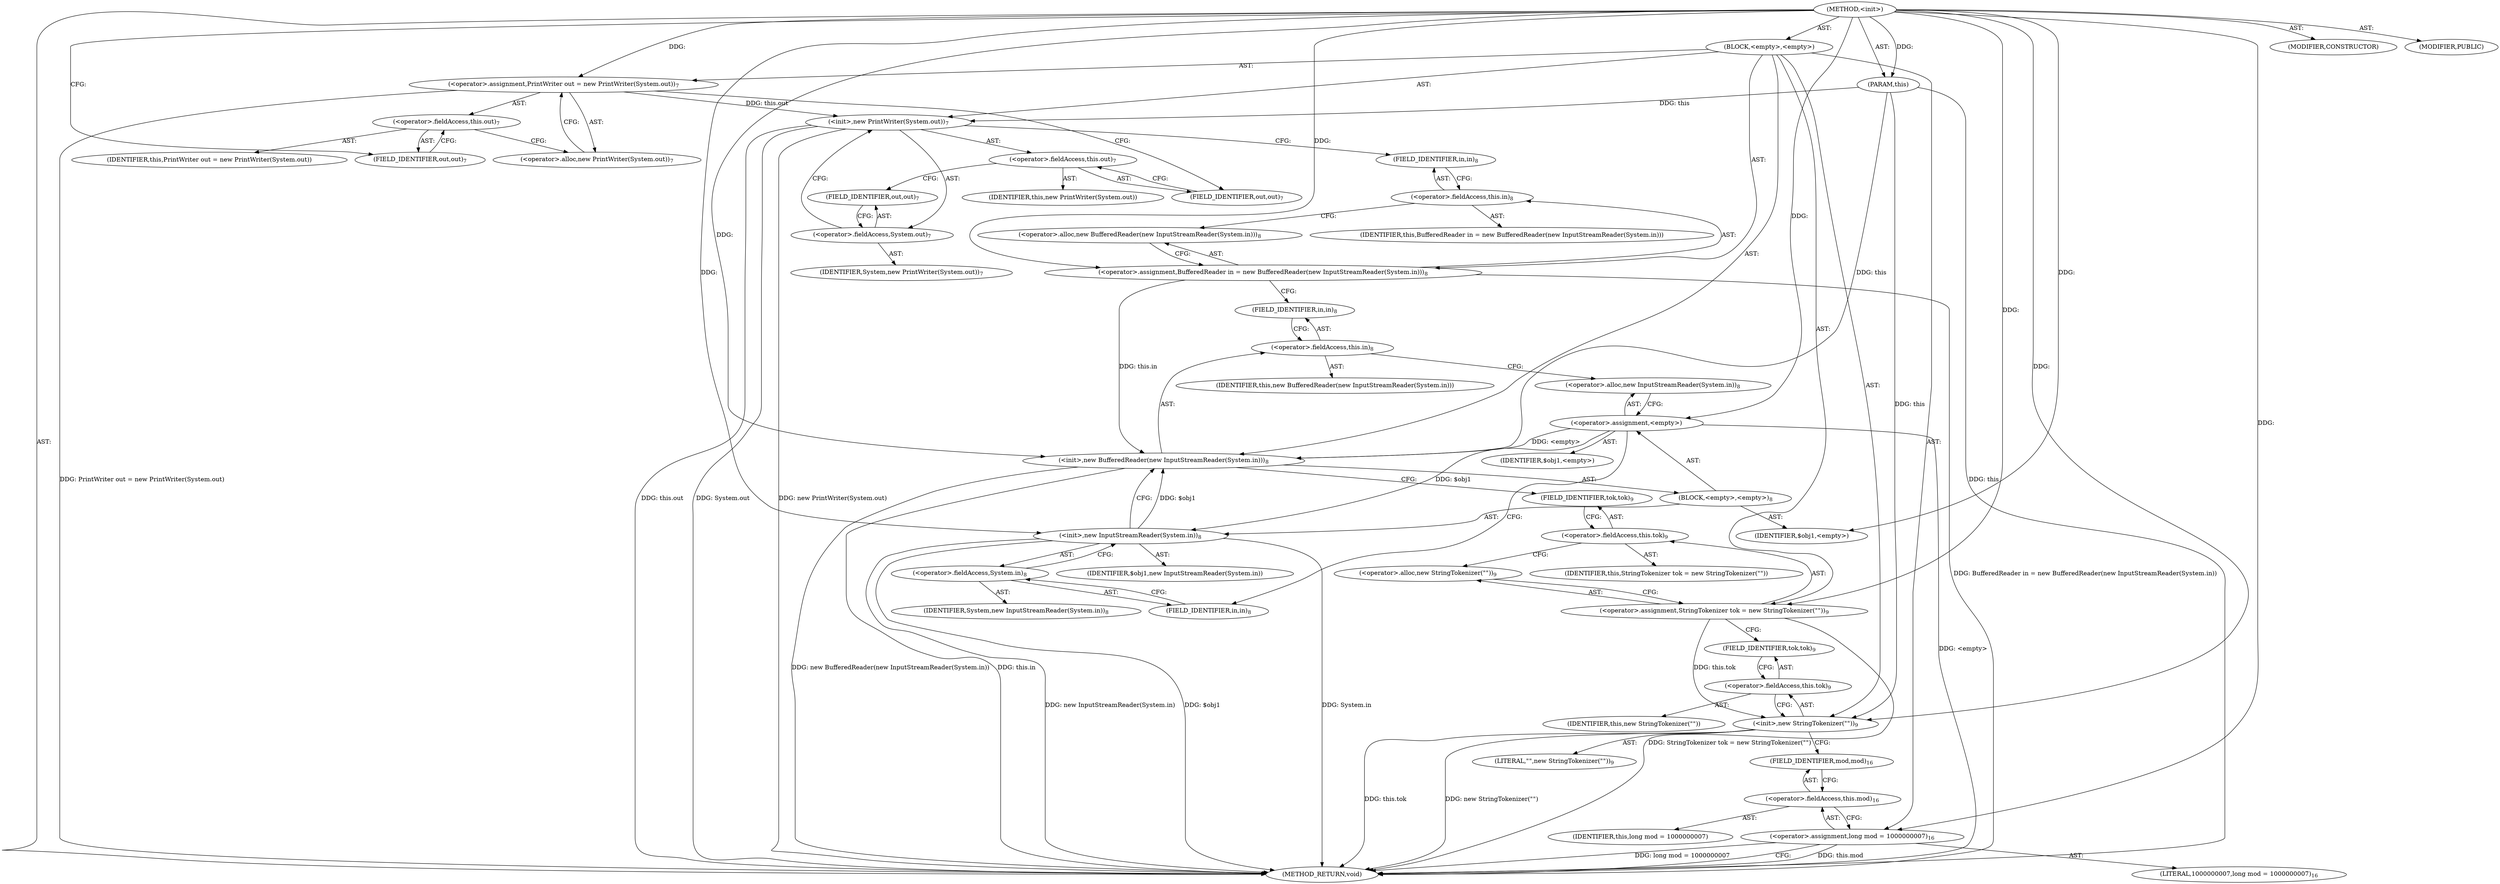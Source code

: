 digraph "&lt;init&gt;" {  
"163" [label = <(METHOD,&lt;init&gt;)> ]
"164" [label = <(PARAM,this)> ]
"165" [label = <(BLOCK,&lt;empty&gt;,&lt;empty&gt;)> ]
"166" [label = <(&lt;operator&gt;.assignment,PrintWriter out = new PrintWriter(System.out))<SUB>7</SUB>> ]
"167" [label = <(&lt;operator&gt;.fieldAccess,this.out)<SUB>7</SUB>> ]
"168" [label = <(IDENTIFIER,this,PrintWriter out = new PrintWriter(System.out))> ]
"169" [label = <(FIELD_IDENTIFIER,out,out)<SUB>7</SUB>> ]
"170" [label = <(&lt;operator&gt;.alloc,new PrintWriter(System.out))<SUB>7</SUB>> ]
"171" [label = <(&lt;init&gt;,new PrintWriter(System.out))<SUB>7</SUB>> ]
"172" [label = <(&lt;operator&gt;.fieldAccess,this.out)<SUB>7</SUB>> ]
"173" [label = <(IDENTIFIER,this,new PrintWriter(System.out))> ]
"174" [label = <(FIELD_IDENTIFIER,out,out)<SUB>7</SUB>> ]
"175" [label = <(&lt;operator&gt;.fieldAccess,System.out)<SUB>7</SUB>> ]
"176" [label = <(IDENTIFIER,System,new PrintWriter(System.out))<SUB>7</SUB>> ]
"177" [label = <(FIELD_IDENTIFIER,out,out)<SUB>7</SUB>> ]
"178" [label = <(&lt;operator&gt;.assignment,BufferedReader in = new BufferedReader(new InputStreamReader(System.in)))<SUB>8</SUB>> ]
"179" [label = <(&lt;operator&gt;.fieldAccess,this.in)<SUB>8</SUB>> ]
"180" [label = <(IDENTIFIER,this,BufferedReader in = new BufferedReader(new InputStreamReader(System.in)))> ]
"181" [label = <(FIELD_IDENTIFIER,in,in)<SUB>8</SUB>> ]
"182" [label = <(&lt;operator&gt;.alloc,new BufferedReader(new InputStreamReader(System.in)))<SUB>8</SUB>> ]
"183" [label = <(&lt;init&gt;,new BufferedReader(new InputStreamReader(System.in)))<SUB>8</SUB>> ]
"184" [label = <(&lt;operator&gt;.fieldAccess,this.in)<SUB>8</SUB>> ]
"185" [label = <(IDENTIFIER,this,new BufferedReader(new InputStreamReader(System.in)))> ]
"186" [label = <(FIELD_IDENTIFIER,in,in)<SUB>8</SUB>> ]
"187" [label = <(BLOCK,&lt;empty&gt;,&lt;empty&gt;)<SUB>8</SUB>> ]
"188" [label = <(&lt;operator&gt;.assignment,&lt;empty&gt;)> ]
"189" [label = <(IDENTIFIER,$obj1,&lt;empty&gt;)> ]
"190" [label = <(&lt;operator&gt;.alloc,new InputStreamReader(System.in))<SUB>8</SUB>> ]
"191" [label = <(&lt;init&gt;,new InputStreamReader(System.in))<SUB>8</SUB>> ]
"192" [label = <(IDENTIFIER,$obj1,new InputStreamReader(System.in))> ]
"193" [label = <(&lt;operator&gt;.fieldAccess,System.in)<SUB>8</SUB>> ]
"194" [label = <(IDENTIFIER,System,new InputStreamReader(System.in))<SUB>8</SUB>> ]
"195" [label = <(FIELD_IDENTIFIER,in,in)<SUB>8</SUB>> ]
"196" [label = <(IDENTIFIER,$obj1,&lt;empty&gt;)> ]
"197" [label = <(&lt;operator&gt;.assignment,StringTokenizer tok = new StringTokenizer(&quot;&quot;))<SUB>9</SUB>> ]
"198" [label = <(&lt;operator&gt;.fieldAccess,this.tok)<SUB>9</SUB>> ]
"199" [label = <(IDENTIFIER,this,StringTokenizer tok = new StringTokenizer(&quot;&quot;))> ]
"200" [label = <(FIELD_IDENTIFIER,tok,tok)<SUB>9</SUB>> ]
"201" [label = <(&lt;operator&gt;.alloc,new StringTokenizer(&quot;&quot;))<SUB>9</SUB>> ]
"202" [label = <(&lt;init&gt;,new StringTokenizer(&quot;&quot;))<SUB>9</SUB>> ]
"203" [label = <(&lt;operator&gt;.fieldAccess,this.tok)<SUB>9</SUB>> ]
"204" [label = <(IDENTIFIER,this,new StringTokenizer(&quot;&quot;))> ]
"205" [label = <(FIELD_IDENTIFIER,tok,tok)<SUB>9</SUB>> ]
"206" [label = <(LITERAL,&quot;&quot;,new StringTokenizer(&quot;&quot;))<SUB>9</SUB>> ]
"207" [label = <(&lt;operator&gt;.assignment,long mod = 1000000007)<SUB>16</SUB>> ]
"208" [label = <(&lt;operator&gt;.fieldAccess,this.mod)<SUB>16</SUB>> ]
"209" [label = <(IDENTIFIER,this,long mod = 1000000007)> ]
"210" [label = <(FIELD_IDENTIFIER,mod,mod)<SUB>16</SUB>> ]
"211" [label = <(LITERAL,1000000007,long mod = 1000000007)<SUB>16</SUB>> ]
"212" [label = <(MODIFIER,CONSTRUCTOR)> ]
"213" [label = <(MODIFIER,PUBLIC)> ]
"214" [label = <(METHOD_RETURN,void)> ]
  "163" -> "164"  [ label = "AST: "] 
  "163" -> "165"  [ label = "AST: "] 
  "163" -> "212"  [ label = "AST: "] 
  "163" -> "213"  [ label = "AST: "] 
  "163" -> "214"  [ label = "AST: "] 
  "165" -> "166"  [ label = "AST: "] 
  "165" -> "171"  [ label = "AST: "] 
  "165" -> "178"  [ label = "AST: "] 
  "165" -> "183"  [ label = "AST: "] 
  "165" -> "197"  [ label = "AST: "] 
  "165" -> "202"  [ label = "AST: "] 
  "165" -> "207"  [ label = "AST: "] 
  "166" -> "167"  [ label = "AST: "] 
  "166" -> "170"  [ label = "AST: "] 
  "167" -> "168"  [ label = "AST: "] 
  "167" -> "169"  [ label = "AST: "] 
  "171" -> "172"  [ label = "AST: "] 
  "171" -> "175"  [ label = "AST: "] 
  "172" -> "173"  [ label = "AST: "] 
  "172" -> "174"  [ label = "AST: "] 
  "175" -> "176"  [ label = "AST: "] 
  "175" -> "177"  [ label = "AST: "] 
  "178" -> "179"  [ label = "AST: "] 
  "178" -> "182"  [ label = "AST: "] 
  "179" -> "180"  [ label = "AST: "] 
  "179" -> "181"  [ label = "AST: "] 
  "183" -> "184"  [ label = "AST: "] 
  "183" -> "187"  [ label = "AST: "] 
  "184" -> "185"  [ label = "AST: "] 
  "184" -> "186"  [ label = "AST: "] 
  "187" -> "188"  [ label = "AST: "] 
  "187" -> "191"  [ label = "AST: "] 
  "187" -> "196"  [ label = "AST: "] 
  "188" -> "189"  [ label = "AST: "] 
  "188" -> "190"  [ label = "AST: "] 
  "191" -> "192"  [ label = "AST: "] 
  "191" -> "193"  [ label = "AST: "] 
  "193" -> "194"  [ label = "AST: "] 
  "193" -> "195"  [ label = "AST: "] 
  "197" -> "198"  [ label = "AST: "] 
  "197" -> "201"  [ label = "AST: "] 
  "198" -> "199"  [ label = "AST: "] 
  "198" -> "200"  [ label = "AST: "] 
  "202" -> "203"  [ label = "AST: "] 
  "202" -> "206"  [ label = "AST: "] 
  "203" -> "204"  [ label = "AST: "] 
  "203" -> "205"  [ label = "AST: "] 
  "207" -> "208"  [ label = "AST: "] 
  "207" -> "211"  [ label = "AST: "] 
  "208" -> "209"  [ label = "AST: "] 
  "208" -> "210"  [ label = "AST: "] 
  "166" -> "174"  [ label = "CFG: "] 
  "171" -> "181"  [ label = "CFG: "] 
  "178" -> "186"  [ label = "CFG: "] 
  "183" -> "200"  [ label = "CFG: "] 
  "197" -> "205"  [ label = "CFG: "] 
  "202" -> "210"  [ label = "CFG: "] 
  "207" -> "214"  [ label = "CFG: "] 
  "167" -> "170"  [ label = "CFG: "] 
  "170" -> "166"  [ label = "CFG: "] 
  "172" -> "177"  [ label = "CFG: "] 
  "175" -> "171"  [ label = "CFG: "] 
  "179" -> "182"  [ label = "CFG: "] 
  "182" -> "178"  [ label = "CFG: "] 
  "184" -> "190"  [ label = "CFG: "] 
  "198" -> "201"  [ label = "CFG: "] 
  "201" -> "197"  [ label = "CFG: "] 
  "203" -> "202"  [ label = "CFG: "] 
  "208" -> "207"  [ label = "CFG: "] 
  "169" -> "167"  [ label = "CFG: "] 
  "174" -> "172"  [ label = "CFG: "] 
  "177" -> "175"  [ label = "CFG: "] 
  "181" -> "179"  [ label = "CFG: "] 
  "186" -> "184"  [ label = "CFG: "] 
  "188" -> "195"  [ label = "CFG: "] 
  "191" -> "183"  [ label = "CFG: "] 
  "200" -> "198"  [ label = "CFG: "] 
  "205" -> "203"  [ label = "CFG: "] 
  "210" -> "208"  [ label = "CFG: "] 
  "190" -> "188"  [ label = "CFG: "] 
  "193" -> "191"  [ label = "CFG: "] 
  "195" -> "193"  [ label = "CFG: "] 
  "163" -> "169"  [ label = "CFG: "] 
  "164" -> "214"  [ label = "DDG: this"] 
  "166" -> "214"  [ label = "DDG: PrintWriter out = new PrintWriter(System.out)"] 
  "171" -> "214"  [ label = "DDG: this.out"] 
  "171" -> "214"  [ label = "DDG: System.out"] 
  "171" -> "214"  [ label = "DDG: new PrintWriter(System.out)"] 
  "178" -> "214"  [ label = "DDG: BufferedReader in = new BufferedReader(new InputStreamReader(System.in))"] 
  "183" -> "214"  [ label = "DDG: this.in"] 
  "188" -> "214"  [ label = "DDG: &lt;empty&gt;"] 
  "191" -> "214"  [ label = "DDG: $obj1"] 
  "191" -> "214"  [ label = "DDG: System.in"] 
  "191" -> "214"  [ label = "DDG: new InputStreamReader(System.in)"] 
  "183" -> "214"  [ label = "DDG: new BufferedReader(new InputStreamReader(System.in))"] 
  "197" -> "214"  [ label = "DDG: StringTokenizer tok = new StringTokenizer(&quot;&quot;)"] 
  "202" -> "214"  [ label = "DDG: this.tok"] 
  "202" -> "214"  [ label = "DDG: new StringTokenizer(&quot;&quot;)"] 
  "207" -> "214"  [ label = "DDG: this.mod"] 
  "207" -> "214"  [ label = "DDG: long mod = 1000000007"] 
  "163" -> "164"  [ label = "DDG: "] 
  "163" -> "166"  [ label = "DDG: "] 
  "163" -> "178"  [ label = "DDG: "] 
  "163" -> "197"  [ label = "DDG: "] 
  "163" -> "207"  [ label = "DDG: "] 
  "164" -> "171"  [ label = "DDG: this"] 
  "166" -> "171"  [ label = "DDG: this.out"] 
  "164" -> "183"  [ label = "DDG: this"] 
  "178" -> "183"  [ label = "DDG: this.in"] 
  "188" -> "183"  [ label = "DDG: &lt;empty&gt;"] 
  "191" -> "183"  [ label = "DDG: $obj1"] 
  "163" -> "183"  [ label = "DDG: "] 
  "164" -> "202"  [ label = "DDG: this"] 
  "197" -> "202"  [ label = "DDG: this.tok"] 
  "163" -> "202"  [ label = "DDG: "] 
  "163" -> "188"  [ label = "DDG: "] 
  "163" -> "196"  [ label = "DDG: "] 
  "188" -> "191"  [ label = "DDG: $obj1"] 
  "163" -> "191"  [ label = "DDG: "] 
}
